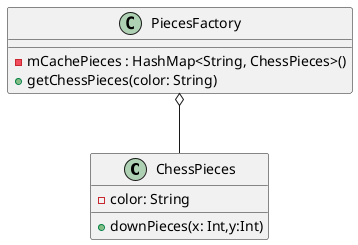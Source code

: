 @startuml
class ChessPieces{
    -color: String
    + downPieces(x: Int,y:Int)
}

class PiecesFactory {
     -mCachePieces : HashMap<String, ChessPieces>()
     +getChessPieces(color: String)
}
PiecesFactory o-- ChessPieces
@enduml